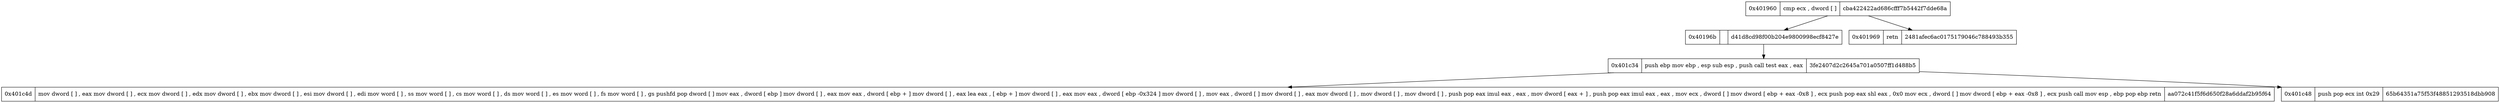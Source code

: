 digraph{
node [shape=record];
"0x401960"[label="0x401960|  cmp ecx ,  dword  [ ]
| cba422422ad686cfff7b5442f7dde68a"] "0x401960" -> "0x40196b""0x401960" -> "0x401969""0x40196b"[label="0x40196b| | d41d8cd98f00b204e9800998ecf8427e"] "0x40196b" -> "0x401c34""0x401969"[label="0x401969|  retn
| 2481afec6ac0175179046c788493b355"] "0x401c34"[label="0x401c34|  push ebp
 mov ebp ,  esp
 sub esp , 
 push
 call
 test eax ,  eax
| 3fe2407d2c2645a701a0507ff1d488b5"] "0x401c34" -> "0x401c4d""0x401c34" -> "0x401c48""0x401c4d"[label="0x401c4d|  mov dword  [ ] ,  eax
 mov dword  [ ] ,  ecx
 mov dword  [ ] ,  edx
 mov dword  [ ] ,  ebx
 mov dword  [ ] ,  esi
 mov dword  [ ] ,  edi
 mov word  [ ] ,  ss
 mov word  [ ] ,  cs
 mov word  [ ] ,  ds
 mov word  [ ] ,  es
 mov word  [ ] ,  fs
 mov word  [ ] ,  gs
 pushfd
 pop dword  [ ]
 mov eax ,  dword  [ ebp ]
 mov dword  [ ] ,  eax
 mov eax ,  dword  [ ebp + ]
 mov dword  [ ] ,  eax
 lea eax ,   [ ebp + ]
 mov dword  [ ] ,  eax
 mov eax ,  dword  [ ebp -0x324 ]
 mov dword  [ ] , 
 mov eax ,  dword  [ ]
 mov dword  [ ] ,  eax
 mov dword  [ ] , 
 mov dword  [ ] , 
 mov dword  [ ] , 
 push
 pop eax
 imul eax ,  eax , 
 mov dword  [ eax + ] , 
 push
 pop eax
 imul eax ,  eax , 
 mov ecx ,  dword  [ ]
 mov dword  [ ebp + eax -0x8 ] ,  ecx
 push
 pop eax
 shl eax ,  0x0
 mov ecx ,  dword  [ ]
 mov dword  [ ebp + eax -0x8 ] ,  ecx
 push
 call
 mov esp ,  ebp
 pop ebp
 retn
| aa072c41f5f6d650f28a6ddaf2b95f64"] "0x401c48"[label="0x401c48|  push
 pop ecx
 int 0x29
| 65b64351a75f53f48851293518dbb908"] }